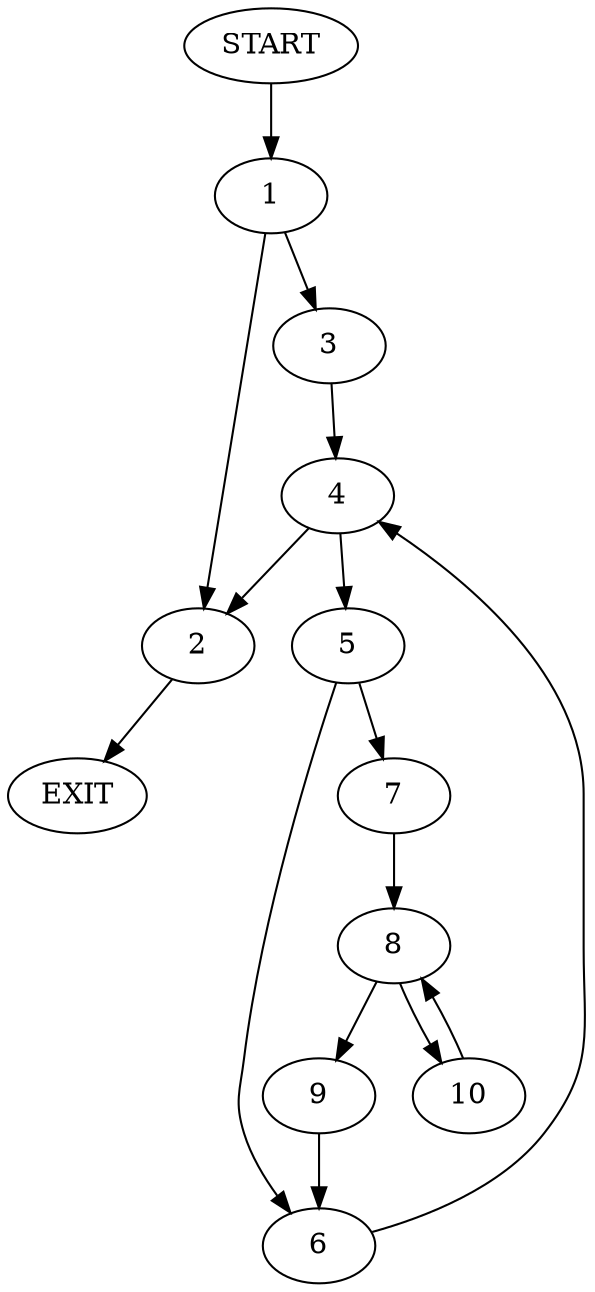 digraph {
0 [label="START"]
11 [label="EXIT"]
0 -> 1
1 -> 2
1 -> 3
3 -> 4
2 -> 11
4 -> 5
4 -> 2
5 -> 6
5 -> 7
6 -> 4
7 -> 8
8 -> 9
8 -> 10
9 -> 6
10 -> 8
}
